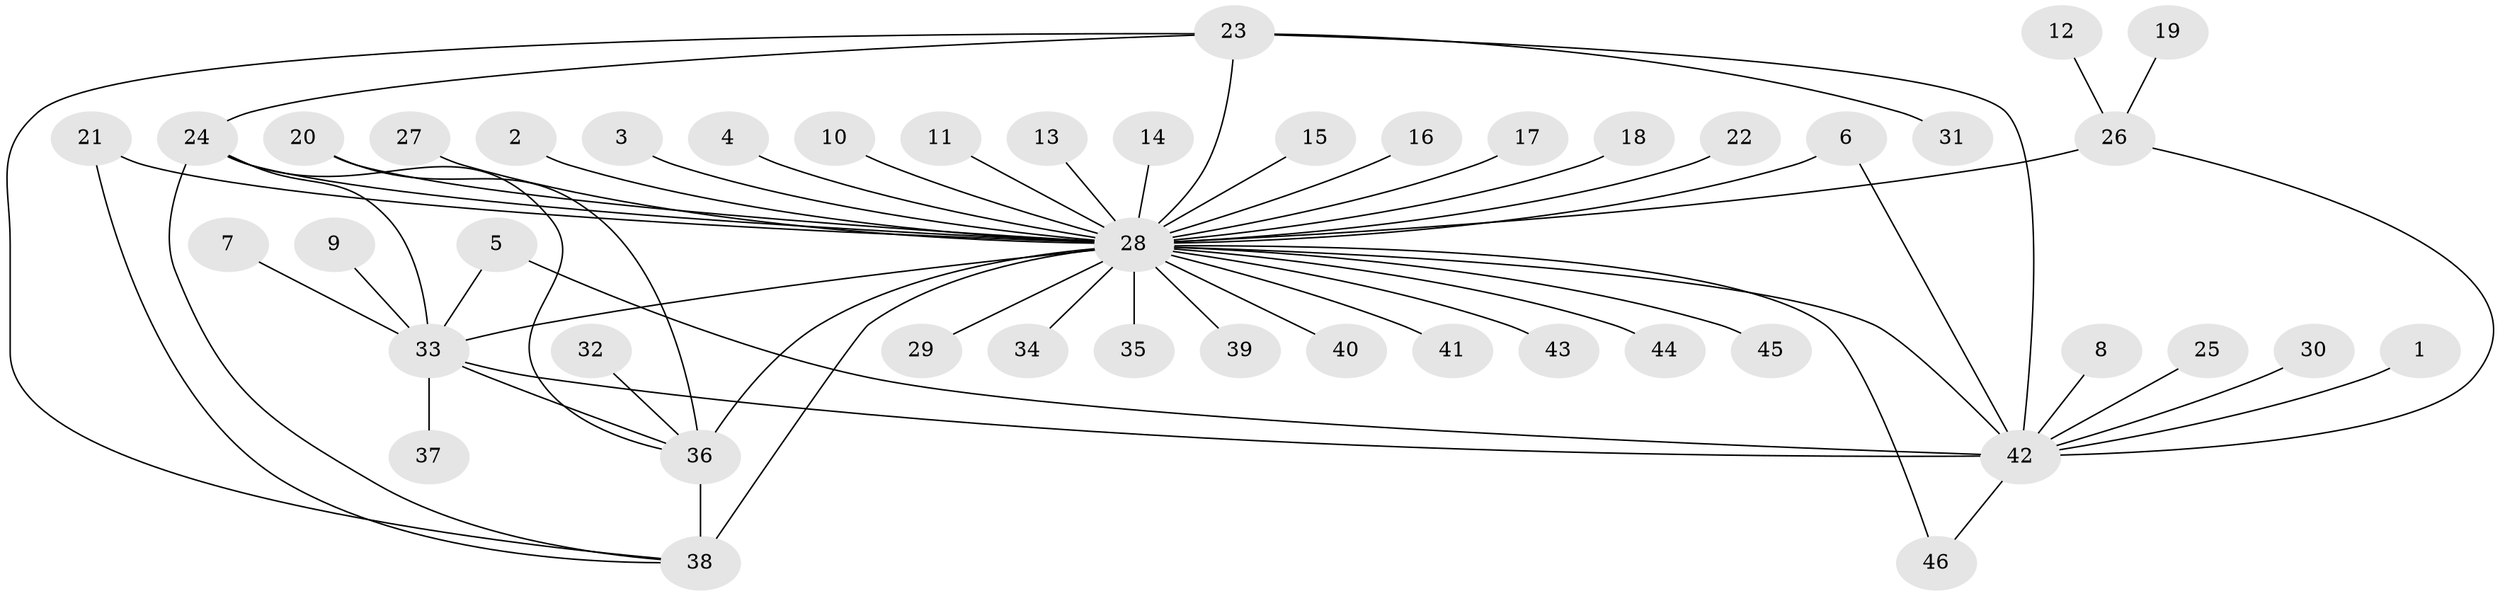 // original degree distribution, {42: 0.010869565217391304, 16: 0.010869565217391304, 1: 0.5108695652173914, 3: 0.05434782608695652, 6: 0.03260869565217391, 5: 0.03260869565217391, 14: 0.010869565217391304, 2: 0.2391304347826087, 8: 0.010869565217391304, 7: 0.05434782608695652, 4: 0.03260869565217391}
// Generated by graph-tools (version 1.1) at 2025/49/03/09/25 03:49:47]
// undirected, 46 vertices, 60 edges
graph export_dot {
graph [start="1"]
  node [color=gray90,style=filled];
  1;
  2;
  3;
  4;
  5;
  6;
  7;
  8;
  9;
  10;
  11;
  12;
  13;
  14;
  15;
  16;
  17;
  18;
  19;
  20;
  21;
  22;
  23;
  24;
  25;
  26;
  27;
  28;
  29;
  30;
  31;
  32;
  33;
  34;
  35;
  36;
  37;
  38;
  39;
  40;
  41;
  42;
  43;
  44;
  45;
  46;
  1 -- 42 [weight=1.0];
  2 -- 28 [weight=1.0];
  3 -- 28 [weight=1.0];
  4 -- 28 [weight=1.0];
  5 -- 33 [weight=1.0];
  5 -- 42 [weight=1.0];
  6 -- 28 [weight=1.0];
  6 -- 42 [weight=1.0];
  7 -- 33 [weight=1.0];
  8 -- 42 [weight=1.0];
  9 -- 33 [weight=1.0];
  10 -- 28 [weight=1.0];
  11 -- 28 [weight=1.0];
  12 -- 26 [weight=1.0];
  13 -- 28 [weight=1.0];
  14 -- 28 [weight=1.0];
  15 -- 28 [weight=1.0];
  16 -- 28 [weight=1.0];
  17 -- 28 [weight=1.0];
  18 -- 28 [weight=1.0];
  19 -- 26 [weight=1.0];
  20 -- 28 [weight=1.0];
  20 -- 36 [weight=1.0];
  21 -- 28 [weight=1.0];
  21 -- 38 [weight=1.0];
  22 -- 28 [weight=1.0];
  23 -- 24 [weight=1.0];
  23 -- 28 [weight=3.0];
  23 -- 31 [weight=1.0];
  23 -- 38 [weight=1.0];
  23 -- 42 [weight=1.0];
  24 -- 28 [weight=2.0];
  24 -- 33 [weight=1.0];
  24 -- 36 [weight=1.0];
  24 -- 38 [weight=1.0];
  25 -- 42 [weight=1.0];
  26 -- 28 [weight=4.0];
  26 -- 42 [weight=2.0];
  27 -- 28 [weight=2.0];
  28 -- 29 [weight=1.0];
  28 -- 33 [weight=3.0];
  28 -- 34 [weight=1.0];
  28 -- 35 [weight=1.0];
  28 -- 36 [weight=4.0];
  28 -- 38 [weight=3.0];
  28 -- 39 [weight=1.0];
  28 -- 40 [weight=1.0];
  28 -- 41 [weight=1.0];
  28 -- 42 [weight=2.0];
  28 -- 43 [weight=2.0];
  28 -- 44 [weight=1.0];
  28 -- 45 [weight=1.0];
  28 -- 46 [weight=1.0];
  30 -- 42 [weight=1.0];
  32 -- 36 [weight=1.0];
  33 -- 36 [weight=1.0];
  33 -- 37 [weight=1.0];
  33 -- 42 [weight=1.0];
  36 -- 38 [weight=1.0];
  42 -- 46 [weight=1.0];
}
